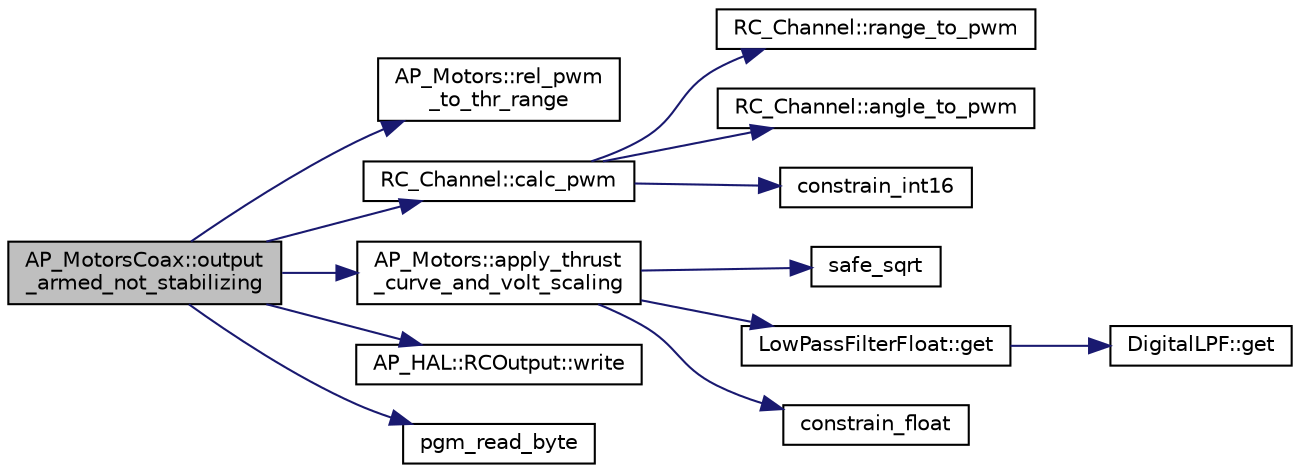digraph "AP_MotorsCoax::output_armed_not_stabilizing"
{
 // INTERACTIVE_SVG=YES
  edge [fontname="Helvetica",fontsize="10",labelfontname="Helvetica",labelfontsize="10"];
  node [fontname="Helvetica",fontsize="10",shape=record];
  rankdir="LR";
  Node1 [label="AP_MotorsCoax::output\l_armed_not_stabilizing",height=0.2,width=0.4,color="black", fillcolor="grey75", style="filled" fontcolor="black"];
  Node1 -> Node2 [color="midnightblue",fontsize="10",style="solid",fontname="Helvetica"];
  Node2 [label="AP_Motors::rel_pwm\l_to_thr_range",height=0.2,width=0.4,color="black", fillcolor="white", style="filled",URL="$classAP__Motors.html#a6435b61c99ea09179e1723656cf78a85"];
  Node1 -> Node3 [color="midnightblue",fontsize="10",style="solid",fontname="Helvetica"];
  Node3 [label="RC_Channel::calc_pwm",height=0.2,width=0.4,color="black", fillcolor="white", style="filled",URL="$classRC__Channel.html#a5876259d8fb8c1c475322a236bae7819"];
  Node3 -> Node4 [color="midnightblue",fontsize="10",style="solid",fontname="Helvetica"];
  Node4 [label="RC_Channel::range_to_pwm",height=0.2,width=0.4,color="black", fillcolor="white", style="filled",URL="$classRC__Channel.html#ac50875b55ac524f9d0b2ee50174bd300"];
  Node3 -> Node5 [color="midnightblue",fontsize="10",style="solid",fontname="Helvetica"];
  Node5 [label="RC_Channel::angle_to_pwm",height=0.2,width=0.4,color="black", fillcolor="white", style="filled",URL="$classRC__Channel.html#abcf4a69f7323c85306e8a25b34e929b3"];
  Node3 -> Node6 [color="midnightblue",fontsize="10",style="solid",fontname="Helvetica"];
  Node6 [label="constrain_int16",height=0.2,width=0.4,color="black", fillcolor="white", style="filled",URL="$AP__Math_8cpp.html#ac5d9502aca91c97f523fd9b35590215f"];
  Node1 -> Node7 [color="midnightblue",fontsize="10",style="solid",fontname="Helvetica"];
  Node7 [label="AP_Motors::apply_thrust\l_curve_and_volt_scaling",height=0.2,width=0.4,color="black", fillcolor="white", style="filled",URL="$classAP__Motors.html#a17439e7e7cfda7bbc3e9911c2f5dd20b"];
  Node7 -> Node8 [color="midnightblue",fontsize="10",style="solid",fontname="Helvetica"];
  Node8 [label="safe_sqrt",height=0.2,width=0.4,color="black", fillcolor="white", style="filled",URL="$AP__Math_8cpp.html#a7b812b7e8008b90ab24bcd9c3b0e8e3b"];
  Node7 -> Node9 [color="midnightblue",fontsize="10",style="solid",fontname="Helvetica"];
  Node9 [label="LowPassFilterFloat::get",height=0.2,width=0.4,color="black", fillcolor="white", style="filled",URL="$classLowPassFilterFloat.html#a26e58fd86bce9a357a94ee6afdf6e94d"];
  Node9 -> Node10 [color="midnightblue",fontsize="10",style="solid",fontname="Helvetica"];
  Node10 [label="DigitalLPF::get",height=0.2,width=0.4,color="black", fillcolor="white", style="filled",URL="$classDigitalLPF.html#ae897c24f1bbe856fa98bb90949ae99c8"];
  Node7 -> Node11 [color="midnightblue",fontsize="10",style="solid",fontname="Helvetica"];
  Node11 [label="constrain_float",height=0.2,width=0.4,color="black", fillcolor="white", style="filled",URL="$AP__Math_8cpp.html#a08eedb329d8162ddbd344d4f6c8cde20"];
  Node1 -> Node12 [color="midnightblue",fontsize="10",style="solid",fontname="Helvetica"];
  Node12 [label="AP_HAL::RCOutput::write",height=0.2,width=0.4,color="black", fillcolor="white", style="filled",URL="$classAP__HAL_1_1RCOutput.html#ade509cf82dfb1f6fab3eba0c026c5d60"];
  Node1 -> Node13 [color="midnightblue",fontsize="10",style="solid",fontname="Helvetica"];
  Node13 [label="pgm_read_byte",height=0.2,width=0.4,color="black", fillcolor="white", style="filled",URL="$AP__Progmem__Identity_8h.html#a1514e0408e036062b4af844baaf567da"];
}
